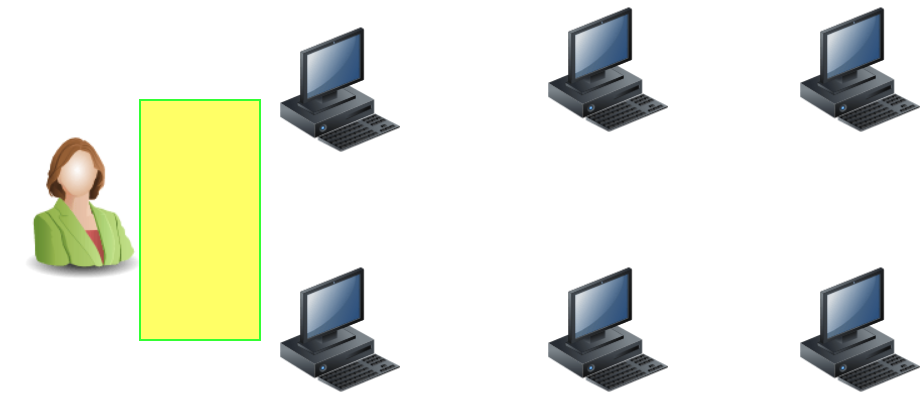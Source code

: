 <mxfile version="16.0.0" type="github"><diagram id="T1DCzvN34WMQoBGtFUxe" name="Page-1"><mxGraphModel dx="716" dy="341" grid="1" gridSize="10" guides="1" tooltips="1" connect="1" arrows="1" fold="1" page="1" pageScale="1" pageWidth="827" pageHeight="1169" math="0" shadow="0"><root><mxCell id="0"/><mxCell id="1" parent="0"/><mxCell id="SCeq3AIs-BBeoKXginVW-15" value="" style="image;html=1;image=img/lib/clip_art/computers/Workstation_128x128.png" vertex="1" parent="1"><mxGeometry x="250" y="600" width="60" height="70" as="geometry"/></mxCell><mxCell id="SCeq3AIs-BBeoKXginVW-16" value="" style="image;html=1;image=img/lib/clip_art/computers/Workstation_128x128.png" vertex="1" parent="1"><mxGeometry x="384" y="600" width="60" height="70" as="geometry"/></mxCell><mxCell id="SCeq3AIs-BBeoKXginVW-17" value="" style="image;html=1;image=img/lib/clip_art/computers/Workstation_128x128.png" vertex="1" parent="1"><mxGeometry x="510" y="600" width="60" height="70" as="geometry"/></mxCell><mxCell id="SCeq3AIs-BBeoKXginVW-20" value="" style="image;html=1;image=img/lib/clip_art/computers/Workstation_128x128.png" vertex="1" parent="1"><mxGeometry x="250" y="480" width="60" height="70" as="geometry"/></mxCell><mxCell id="SCeq3AIs-BBeoKXginVW-21" value="" style="image;html=1;image=img/lib/clip_art/computers/Workstation_128x128.png" vertex="1" parent="1"><mxGeometry x="384" y="470" width="60" height="70" as="geometry"/></mxCell><mxCell id="SCeq3AIs-BBeoKXginVW-22" value="" style="image;html=1;image=img/lib/clip_art/computers/Workstation_128x128.png" vertex="1" parent="1"><mxGeometry x="510" y="470" width="60" height="70" as="geometry"/></mxCell><mxCell id="SCeq3AIs-BBeoKXginVW-23" value="" style="image;html=1;image=img/lib/clip_art/people/Suit_Woman_Green_128x128.png" vertex="1" parent="1"><mxGeometry x="110" y="530" width="80" height="80" as="geometry"/></mxCell><mxCell id="SCeq3AIs-BBeoKXginVW-24" value="" style="rounded=0;whiteSpace=wrap;html=1;rotation=-90;strokeColor=#33FF33;fillColor=#FFFF66;" vertex="1" parent="1"><mxGeometry x="150" y="550" width="120" height="60" as="geometry"/></mxCell></root></mxGraphModel></diagram></mxfile>